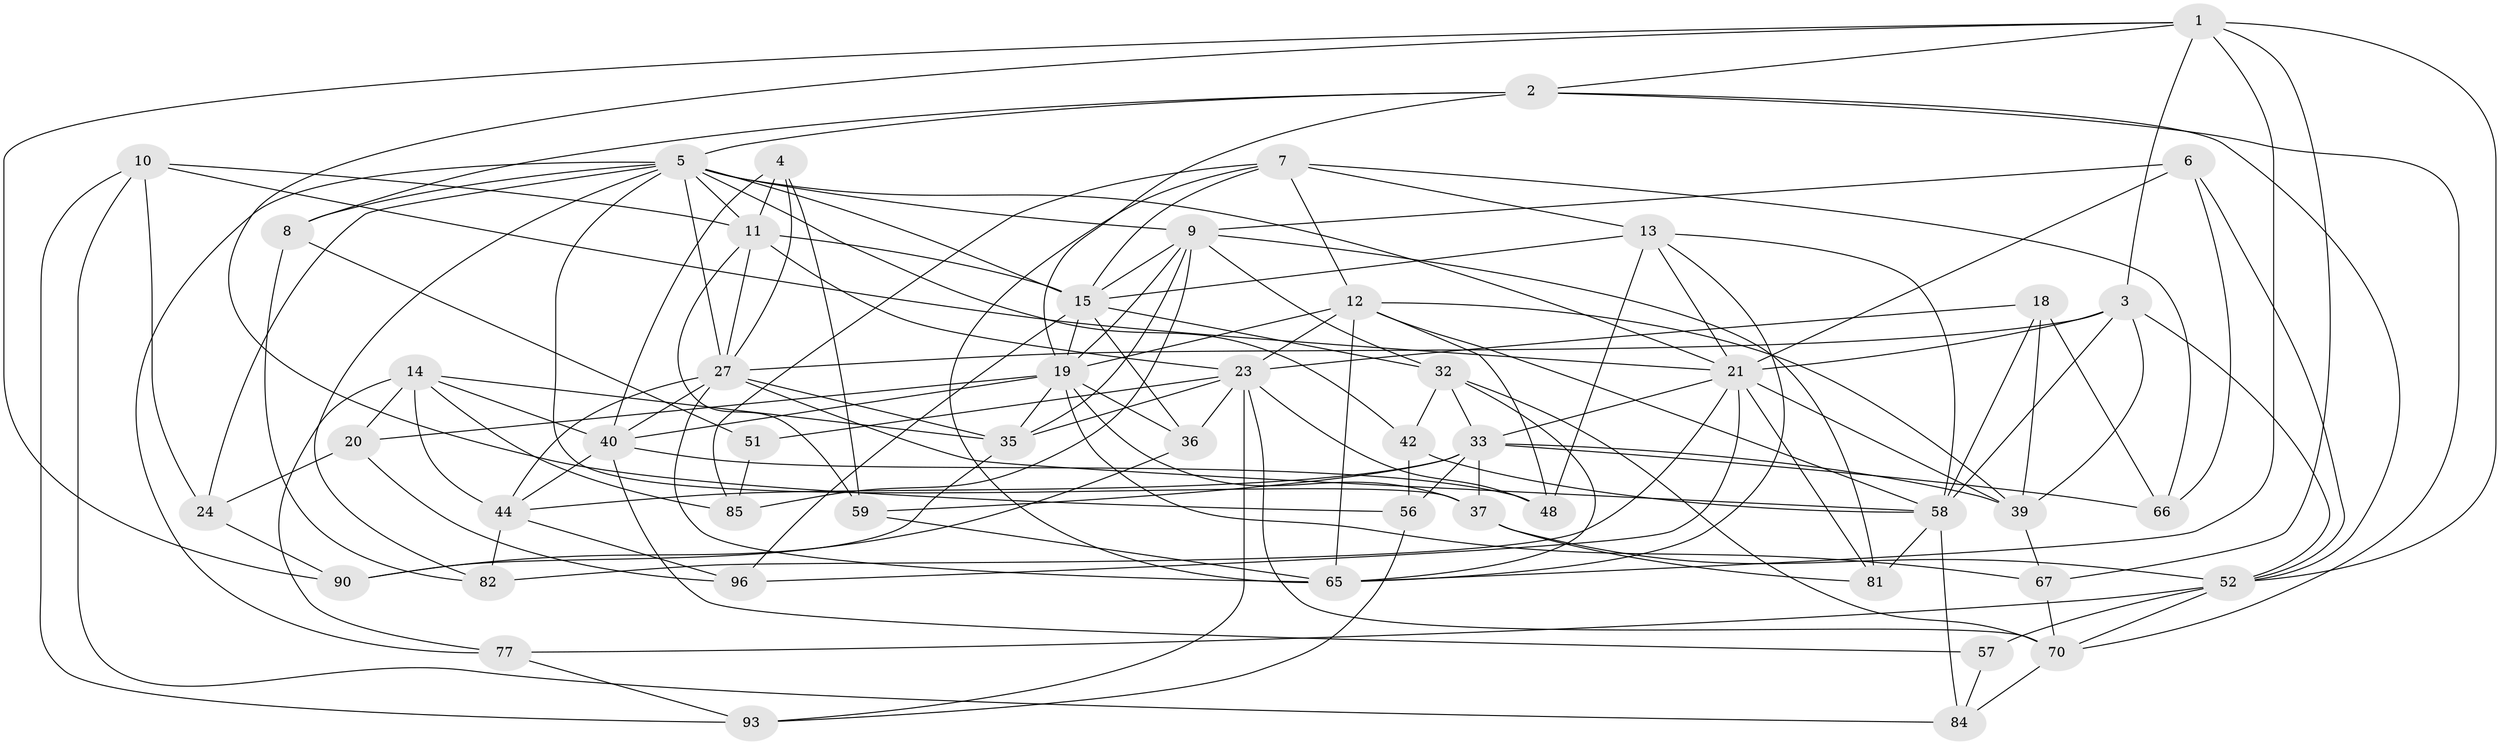 // original degree distribution, {4: 1.0}
// Generated by graph-tools (version 1.1) at 2025/16/03/09/25 04:16:12]
// undirected, 50 vertices, 143 edges
graph export_dot {
graph [start="1"]
  node [color=gray90,style=filled];
  1 [super="+55"];
  2 [super="+28"];
  3 [super="+17"];
  4;
  5 [super="+16+101+22"];
  6;
  7 [super="+41"];
  8;
  9 [super="+31+30"];
  10 [super="+64"];
  11 [super="+34+26"];
  12 [super="+50"];
  13 [super="+68"];
  14 [super="+63"];
  15 [super="+69+60"];
  18;
  19 [super="+72"];
  20;
  21 [super="+25+98"];
  23 [super="+29+78+46"];
  24;
  27 [super="+71+49"];
  32 [super="+74"];
  33 [super="+100+61"];
  35 [super="+79"];
  36;
  37 [super="+95"];
  39 [super="+45"];
  40 [super="+43+47"];
  42;
  44 [super="+62"];
  48;
  51;
  52 [super="+53"];
  56;
  57;
  58 [super="+80+87"];
  59;
  65 [super="+73+75"];
  66;
  67;
  70 [super="+92"];
  77;
  81;
  82;
  84;
  85;
  90;
  93;
  96;
  1 -- 90;
  1 -- 52 [weight=2];
  1 -- 3;
  1 -- 2;
  1 -- 65;
  1 -- 67;
  1 -- 56;
  2 -- 8;
  2 -- 19;
  2 -- 70;
  2 -- 52;
  2 -- 5;
  3 -- 39;
  3 -- 58;
  3 -- 27;
  3 -- 52;
  3 -- 21;
  4 -- 59;
  4 -- 27;
  4 -- 40;
  4 -- 11;
  5 -- 9;
  5 -- 24;
  5 -- 37 [weight=2];
  5 -- 8;
  5 -- 42;
  5 -- 15 [weight=2];
  5 -- 27;
  5 -- 82;
  5 -- 21;
  5 -- 11;
  5 -- 77;
  6 -- 21;
  6 -- 66;
  6 -- 9;
  6 -- 52;
  7 -- 13;
  7 -- 85;
  7 -- 65;
  7 -- 66;
  7 -- 12;
  7 -- 15;
  8 -- 82;
  8 -- 51;
  9 -- 32;
  9 -- 15;
  9 -- 35;
  9 -- 81;
  9 -- 19;
  9 -- 85;
  10 -- 11 [weight=2];
  10 -- 21;
  10 -- 24;
  10 -- 84;
  10 -- 93;
  11 -- 59;
  11 -- 15;
  11 -- 27;
  11 -- 23;
  12 -- 48;
  12 -- 65 [weight=2];
  12 -- 58;
  12 -- 23;
  12 -- 19;
  12 -- 39;
  13 -- 58;
  13 -- 48;
  13 -- 65;
  13 -- 21;
  13 -- 15;
  14 -- 35;
  14 -- 77;
  14 -- 44;
  14 -- 40;
  14 -- 20;
  14 -- 85;
  15 -- 19;
  15 -- 32;
  15 -- 96;
  15 -- 36;
  18 -- 23;
  18 -- 66;
  18 -- 58;
  18 -- 39;
  19 -- 37;
  19 -- 35;
  19 -- 67;
  19 -- 36;
  19 -- 40;
  19 -- 20;
  20 -- 96;
  20 -- 24;
  21 -- 81;
  21 -- 96;
  21 -- 39;
  21 -- 33;
  21 -- 82;
  23 -- 51 [weight=2];
  23 -- 36;
  23 -- 48;
  23 -- 35;
  23 -- 93;
  23 -- 70;
  24 -- 90;
  27 -- 40 [weight=2];
  27 -- 65;
  27 -- 44;
  27 -- 58;
  27 -- 35;
  32 -- 70;
  32 -- 65;
  32 -- 42;
  32 -- 33;
  33 -- 37;
  33 -- 39;
  33 -- 56;
  33 -- 59;
  33 -- 44;
  33 -- 66;
  35 -- 90;
  36 -- 90;
  37 -- 81;
  37 -- 52;
  39 -- 67;
  40 -- 57;
  40 -- 48;
  40 -- 44;
  42 -- 56;
  42 -- 58;
  44 -- 82;
  44 -- 96;
  51 -- 85;
  52 -- 70;
  52 -- 57 [weight=2];
  52 -- 77;
  56 -- 93;
  57 -- 84;
  58 -- 81;
  58 -- 84;
  59 -- 65;
  67 -- 70;
  70 -- 84;
  77 -- 93;
}
